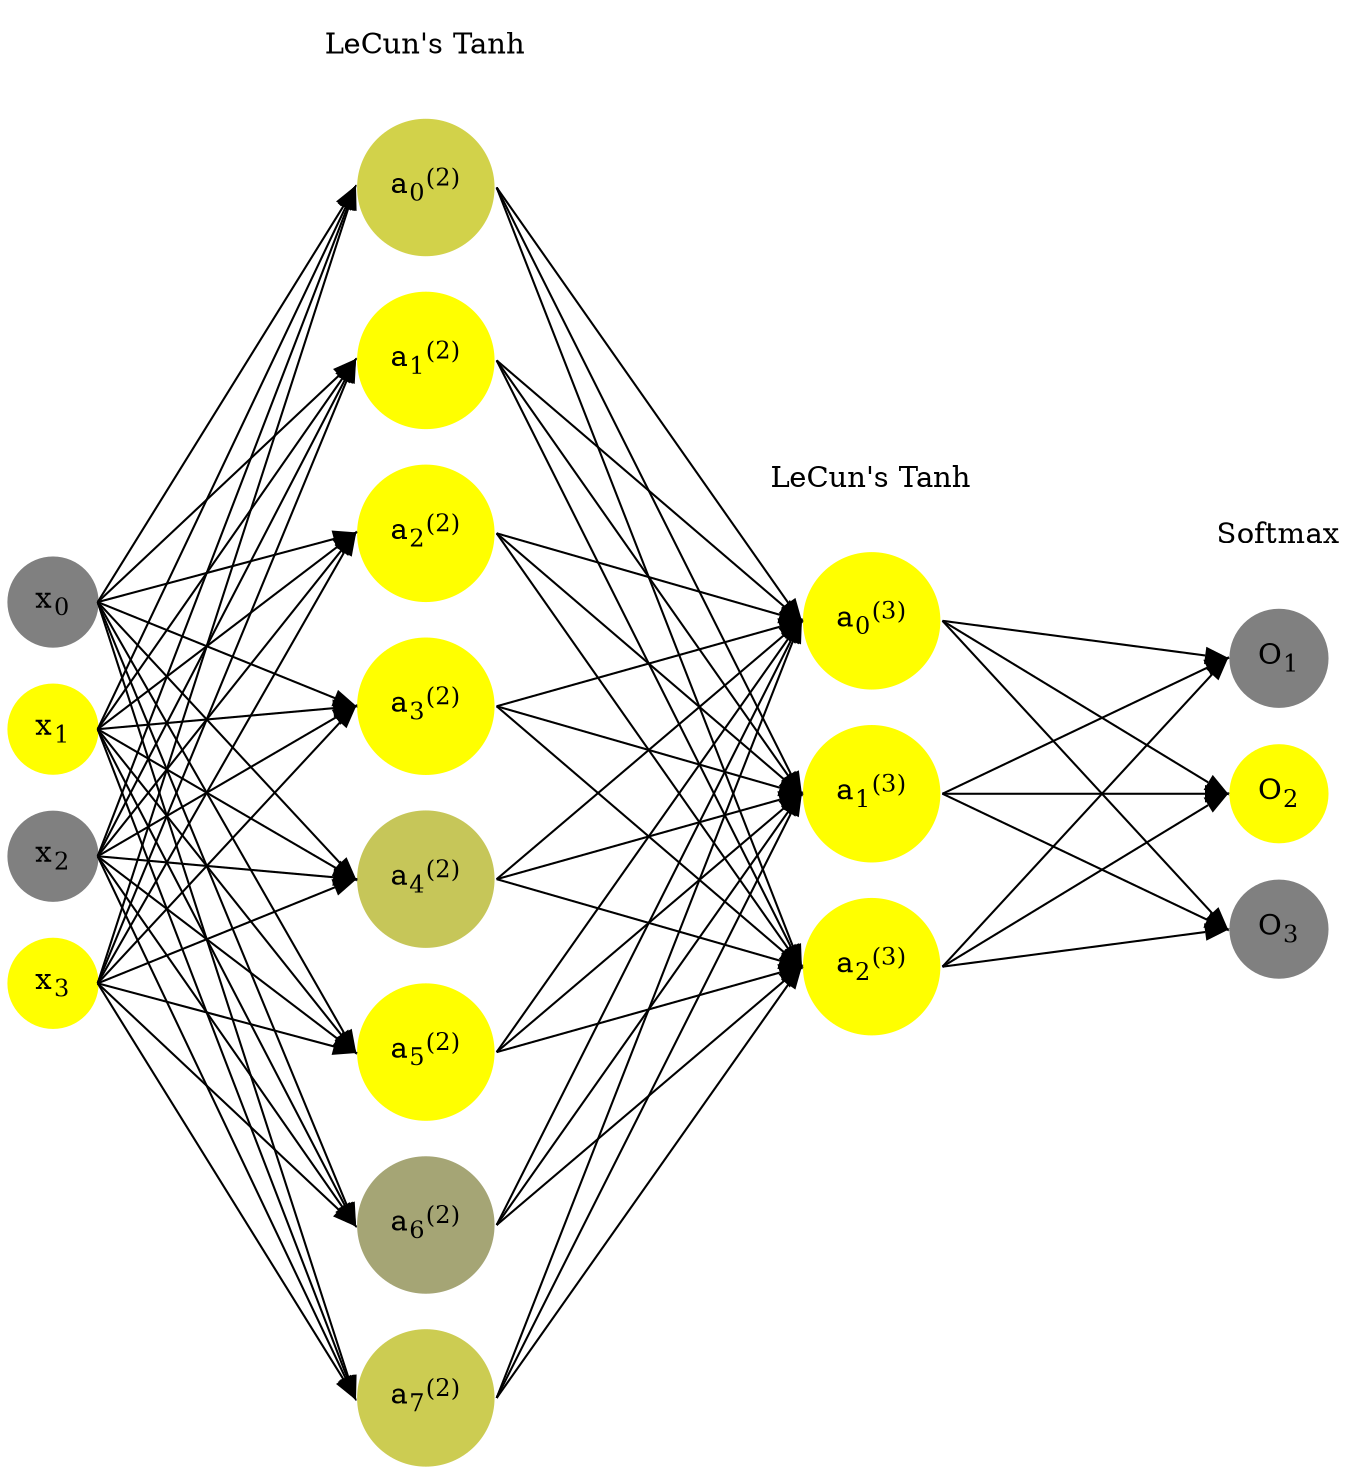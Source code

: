 digraph G {
	rankdir = LR;
	splines=false;
	edge[style=invis];
	ranksep= 1.4;
	{
	node [shape=circle, color="0.1667, 0.0, 0.5", style=filled, fillcolor="0.1667, 0.0, 0.5"];
	x0 [label=<x<sub>0</sub>>];
	}
	{
	node [shape=circle, color="0.1667, 1.0, 1.0", style=filled, fillcolor="0.1667, 1.0, 1.0"];
	x1 [label=<x<sub>1</sub>>];
	}
	{
	node [shape=circle, color="0.1667, 0.0, 0.5", style=filled, fillcolor="0.1667, 0.0, 0.5"];
	x2 [label=<x<sub>2</sub>>];
	}
	{
	node [shape=circle, color="0.1667, 1.0, 1.0", style=filled, fillcolor="0.1667, 1.0, 1.0"];
	x3 [label=<x<sub>3</sub>>];
	}
	{
	node [shape=circle, color="0.1667, 0.646005, 0.823002", style=filled, fillcolor="0.1667, 0.646005, 0.823002"];
	a02 [label=<a<sub>0</sub><sup>(2)</sup>>];
	}
	{
	node [shape=circle, color="0.1667, 1.543983, 1.271992", style=filled, fillcolor="0.1667, 1.543983, 1.271992"];
	a12 [label=<a<sub>1</sub><sup>(2)</sup>>];
	}
	{
	node [shape=circle, color="0.1667, 1.498662, 1.249331", style=filled, fillcolor="0.1667, 1.498662, 1.249331"];
	a22 [label=<a<sub>2</sub><sup>(2)</sup>>];
	}
	{
	node [shape=circle, color="0.1667, 1.300251, 1.150126", style=filled, fillcolor="0.1667, 1.300251, 1.150126"];
	a32 [label=<a<sub>3</sub><sup>(2)</sup>>];
	}
	{
	node [shape=circle, color="0.1667, 0.548122, 0.774061", style=filled, fillcolor="0.1667, 0.548122, 0.774061"];
	a42 [label=<a<sub>4</sub><sup>(2)</sup>>];
	}
	{
	node [shape=circle, color="0.1667, 1.466061, 1.233031", style=filled, fillcolor="0.1667, 1.466061, 1.233031"];
	a52 [label=<a<sub>5</sub><sup>(2)</sup>>];
	}
	{
	node [shape=circle, color="0.1667, 0.289269, 0.644635", style=filled, fillcolor="0.1667, 0.289269, 0.644635"];
	a62 [label=<a<sub>6</sub><sup>(2)</sup>>];
	}
	{
	node [shape=circle, color="0.1667, 0.597314, 0.798657", style=filled, fillcolor="0.1667, 0.597314, 0.798657"];
	a72 [label=<a<sub>7</sub><sup>(2)</sup>>];
	}
	{
	node [shape=circle, color="0.1667, 1.485174, 1.242587", style=filled, fillcolor="0.1667, 1.485174, 1.242587"];
	a03 [label=<a<sub>0</sub><sup>(3)</sup>>];
	}
	{
	node [shape=circle, color="0.1667, 1.622350, 1.311175", style=filled, fillcolor="0.1667, 1.622350, 1.311175"];
	a13 [label=<a<sub>1</sub><sup>(3)</sup>>];
	}
	{
	node [shape=circle, color="0.1667, 1.715240, 1.357620", style=filled, fillcolor="0.1667, 1.715240, 1.357620"];
	a23 [label=<a<sub>2</sub><sup>(3)</sup>>];
	}
	{
	node [shape=circle, color="0.1667, 0.0, 0.5", style=filled, fillcolor="0.1667, 0.0, 0.5"];
	O1 [label=<O<sub>1</sub>>];
	}
	{
	node [shape=circle, color="0.1667, 1.0, 1.0", style=filled, fillcolor="0.1667, 1.0, 1.0"];
	O2 [label=<O<sub>2</sub>>];
	}
	{
	node [shape=circle, color="0.1667, 0.0, 0.5", style=filled, fillcolor="0.1667, 0.0, 0.5"];
	O3 [label=<O<sub>3</sub>>];
	}
	{
	rank=same;
	x0->x1->x2->x3;
	}
	{
	rank=same;
	a02->a12->a22->a32->a42->a52->a62->a72;
	}
	{
	rank=same;
	a03->a13->a23;
	}
	{
	rank=same;
	O1->O2->O3;
	}
	l1 [shape=plaintext,label="LeCun's Tanh"];
	l1->a02;
	{rank=same; l1;a02};
	l2 [shape=plaintext,label="LeCun's Tanh"];
	l2->a03;
	{rank=same; l2;a03};
	l3 [shape=plaintext,label="Softmax"];
	l3->O1;
	{rank=same; l3;O1};
edge[style=solid, tailport=e, headport=w];
	{x0;x1;x2;x3} -> {a02;a12;a22;a32;a42;a52;a62;a72};
	{a02;a12;a22;a32;a42;a52;a62;a72} -> {a03;a13;a23};
	{a03;a13;a23} -> {O1,O2,O3};
}